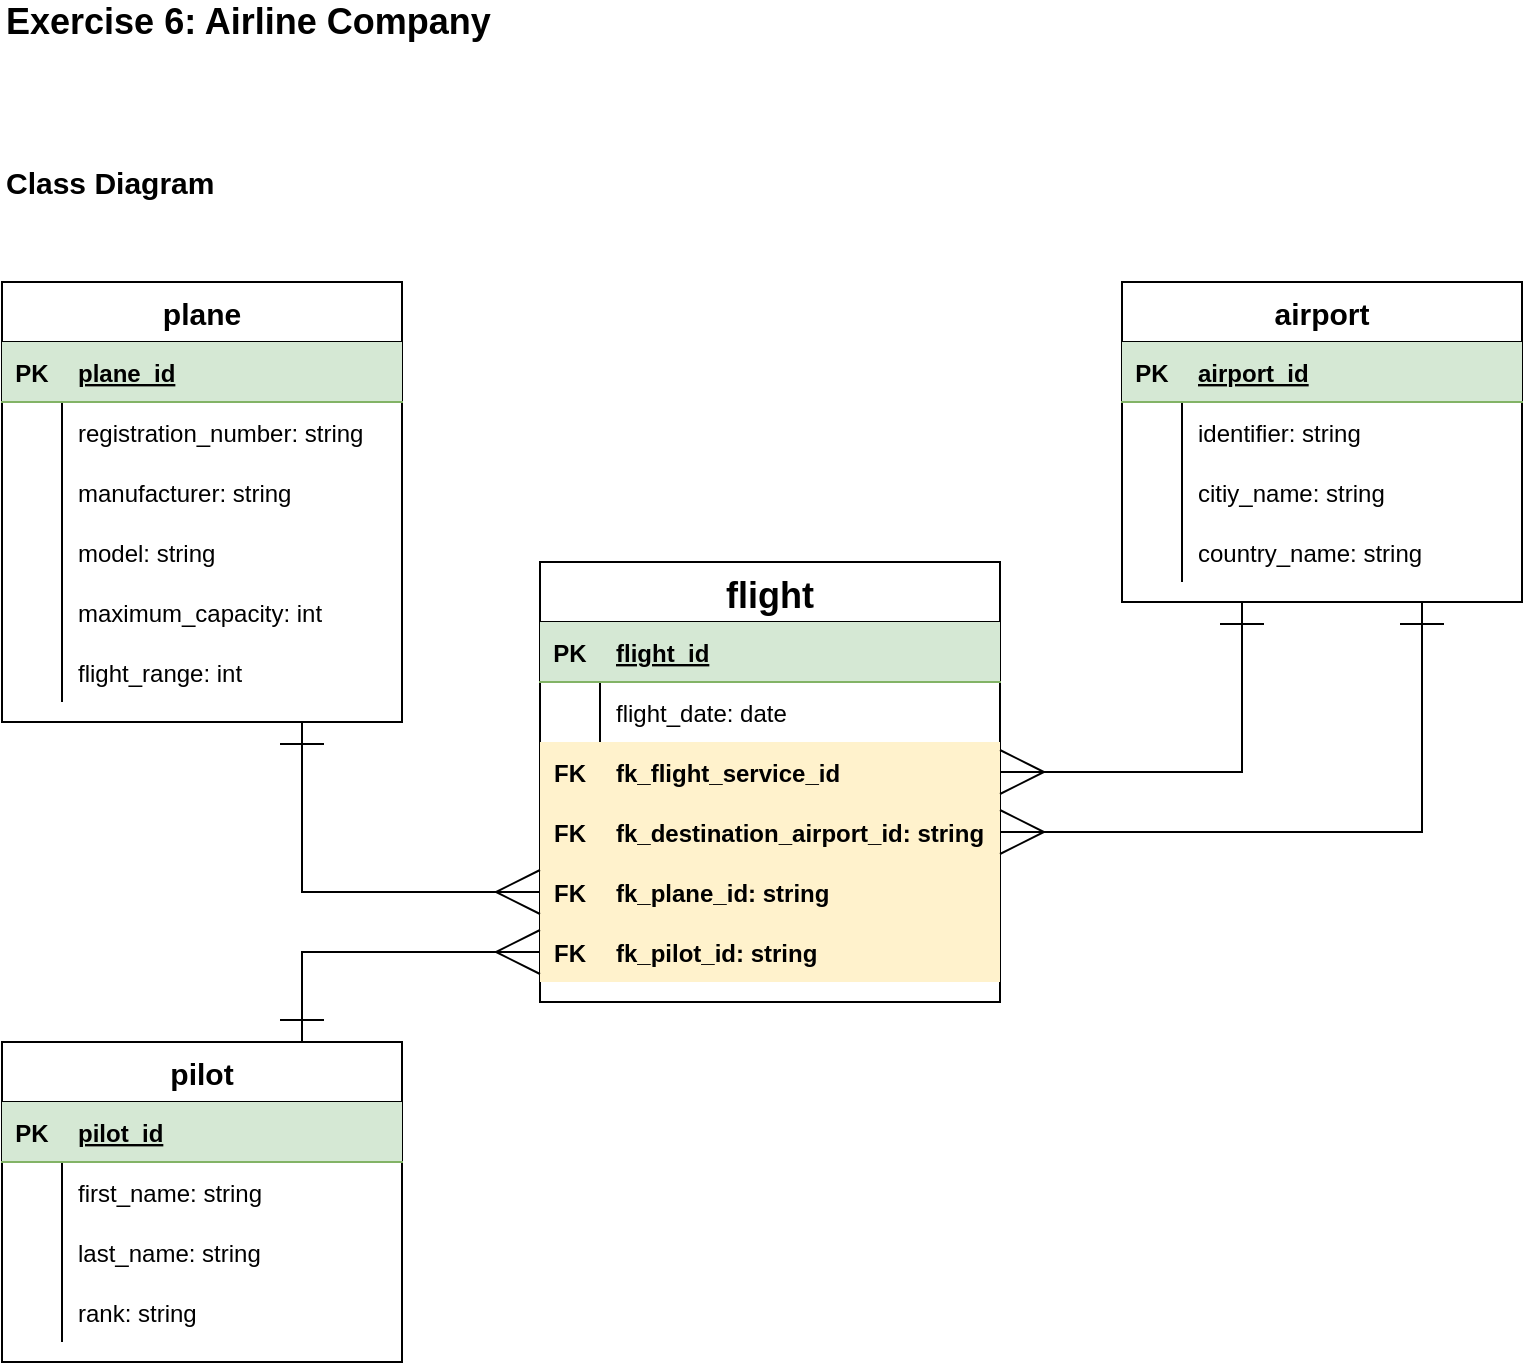 <mxfile version="13.8.9-1" type="github">
  <diagram id="jEI54FDsyi-h0m5cM9bC" name="Page-1">
    <mxGraphModel dx="612" dy="426" grid="1" gridSize="10" guides="1" tooltips="1" connect="1" arrows="1" fold="1" page="1" pageScale="1" pageWidth="827" pageHeight="1169" math="0" shadow="0">
      <root>
        <mxCell id="0" />
        <mxCell id="1" parent="0" />
        <mxCell id="U9TCxv6QCCmvPE0OXd2a-1" value="Exercise 6: Airline Company" style="text;html=1;strokeColor=none;fillColor=none;align=left;verticalAlign=middle;whiteSpace=wrap;rounded=0;fontSize=18;fontStyle=1" parent="1" vertex="1">
          <mxGeometry x="40" y="40" width="270" height="20" as="geometry" />
        </mxCell>
        <mxCell id="U9TCxv6QCCmvPE0OXd2a-25" value="flight" style="shape=table;startSize=30;container=1;collapsible=1;childLayout=tableLayout;fixedRows=1;rowLines=0;fontStyle=1;align=center;resizeLast=1;fontSize=18;" parent="1" vertex="1">
          <mxGeometry x="309" y="320" width="230" height="220" as="geometry" />
        </mxCell>
        <mxCell id="U9TCxv6QCCmvPE0OXd2a-26" value="" style="shape=partialRectangle;collapsible=0;dropTarget=0;pointerEvents=0;fillColor=#d5e8d4;top=0;left=0;bottom=1;right=0;points=[[0,0.5],[1,0.5]];portConstraint=eastwest;strokeColor=#82b366;" parent="U9TCxv6QCCmvPE0OXd2a-25" vertex="1">
          <mxGeometry y="30" width="230" height="30" as="geometry" />
        </mxCell>
        <mxCell id="U9TCxv6QCCmvPE0OXd2a-27" value="PK" style="shape=partialRectangle;connectable=0;fillColor=none;top=0;left=0;bottom=0;right=0;fontStyle=1;overflow=hidden;" parent="U9TCxv6QCCmvPE0OXd2a-26" vertex="1">
          <mxGeometry width="30" height="30" as="geometry" />
        </mxCell>
        <mxCell id="U9TCxv6QCCmvPE0OXd2a-28" value="flight_id" style="shape=partialRectangle;connectable=0;fillColor=none;top=0;left=0;bottom=0;right=0;align=left;spacingLeft=6;fontStyle=5;overflow=hidden;" parent="U9TCxv6QCCmvPE0OXd2a-26" vertex="1">
          <mxGeometry x="30" width="200" height="30" as="geometry" />
        </mxCell>
        <mxCell id="U9TCxv6QCCmvPE0OXd2a-29" value="" style="shape=partialRectangle;collapsible=0;dropTarget=0;pointerEvents=0;fillColor=none;top=0;left=0;bottom=0;right=0;points=[[0,0.5],[1,0.5]];portConstraint=eastwest;" parent="U9TCxv6QCCmvPE0OXd2a-25" vertex="1">
          <mxGeometry y="60" width="230" height="30" as="geometry" />
        </mxCell>
        <mxCell id="U9TCxv6QCCmvPE0OXd2a-30" value="" style="shape=partialRectangle;connectable=0;fillColor=none;top=0;left=0;bottom=0;right=0;editable=1;overflow=hidden;fontStyle=0" parent="U9TCxv6QCCmvPE0OXd2a-29" vertex="1">
          <mxGeometry width="30" height="30" as="geometry" />
        </mxCell>
        <mxCell id="U9TCxv6QCCmvPE0OXd2a-31" value="flight_date: date" style="shape=partialRectangle;connectable=0;fillColor=none;top=0;left=0;bottom=0;right=0;align=left;spacingLeft=6;overflow=hidden;fontStyle=0" parent="U9TCxv6QCCmvPE0OXd2a-29" vertex="1">
          <mxGeometry x="30" width="200" height="30" as="geometry" />
        </mxCell>
        <mxCell id="U9TCxv6QCCmvPE0OXd2a-32" value="" style="shape=partialRectangle;collapsible=0;dropTarget=0;pointerEvents=0;fillColor=#fff2cc;top=0;left=0;bottom=0;right=0;points=[[0,0.5],[1,0.5]];portConstraint=eastwest;strokeColor=#d6b656;" parent="U9TCxv6QCCmvPE0OXd2a-25" vertex="1">
          <mxGeometry y="90" width="230" height="30" as="geometry" />
        </mxCell>
        <mxCell id="U9TCxv6QCCmvPE0OXd2a-33" value="FK" style="shape=partialRectangle;connectable=0;fillColor=none;top=0;left=0;bottom=0;right=0;editable=1;overflow=hidden;fontStyle=1" parent="U9TCxv6QCCmvPE0OXd2a-32" vertex="1">
          <mxGeometry width="30" height="30" as="geometry" />
        </mxCell>
        <mxCell id="U9TCxv6QCCmvPE0OXd2a-34" value="fk_flight_service_id" style="shape=partialRectangle;connectable=0;fillColor=none;top=0;left=0;bottom=0;right=0;align=left;spacingLeft=6;overflow=hidden;fontStyle=1" parent="U9TCxv6QCCmvPE0OXd2a-32" vertex="1">
          <mxGeometry x="30" width="200" height="30" as="geometry" />
        </mxCell>
        <mxCell id="U9TCxv6QCCmvPE0OXd2a-91" value="" style="shape=partialRectangle;collapsible=0;dropTarget=0;pointerEvents=0;fillColor=#fff2cc;top=0;left=0;bottom=0;right=0;points=[[0,0.5],[1,0.5]];portConstraint=eastwest;strokeColor=#d6b656;" parent="U9TCxv6QCCmvPE0OXd2a-25" vertex="1">
          <mxGeometry y="120" width="230" height="30" as="geometry" />
        </mxCell>
        <mxCell id="U9TCxv6QCCmvPE0OXd2a-92" value="FK" style="shape=partialRectangle;connectable=0;fillColor=none;top=0;left=0;bottom=0;right=0;editable=1;overflow=hidden;fontStyle=1" parent="U9TCxv6QCCmvPE0OXd2a-91" vertex="1">
          <mxGeometry width="30" height="30" as="geometry" />
        </mxCell>
        <mxCell id="U9TCxv6QCCmvPE0OXd2a-93" value="fk_destination_airport_id: string" style="shape=partialRectangle;connectable=0;fillColor=none;top=0;left=0;bottom=0;right=0;align=left;spacingLeft=6;overflow=hidden;fontStyle=1" parent="U9TCxv6QCCmvPE0OXd2a-91" vertex="1">
          <mxGeometry x="30" width="200" height="30" as="geometry" />
        </mxCell>
        <mxCell id="U9TCxv6QCCmvPE0OXd2a-94" value="" style="shape=partialRectangle;collapsible=0;dropTarget=0;pointerEvents=0;fillColor=#fff2cc;top=0;left=0;bottom=0;right=0;points=[[0,0.5],[1,0.5]];portConstraint=eastwest;strokeColor=#d6b656;" parent="U9TCxv6QCCmvPE0OXd2a-25" vertex="1">
          <mxGeometry y="150" width="230" height="30" as="geometry" />
        </mxCell>
        <mxCell id="U9TCxv6QCCmvPE0OXd2a-95" value="FK" style="shape=partialRectangle;connectable=0;fillColor=none;top=0;left=0;bottom=0;right=0;editable=1;overflow=hidden;fontStyle=1" parent="U9TCxv6QCCmvPE0OXd2a-94" vertex="1">
          <mxGeometry width="30" height="30" as="geometry" />
        </mxCell>
        <mxCell id="U9TCxv6QCCmvPE0OXd2a-96" value="fk_plane_id: string" style="shape=partialRectangle;connectable=0;fillColor=none;top=0;left=0;bottom=0;right=0;align=left;spacingLeft=6;overflow=hidden;fontStyle=1" parent="U9TCxv6QCCmvPE0OXd2a-94" vertex="1">
          <mxGeometry x="30" width="200" height="30" as="geometry" />
        </mxCell>
        <mxCell id="U9TCxv6QCCmvPE0OXd2a-113" value="" style="shape=partialRectangle;collapsible=0;dropTarget=0;pointerEvents=0;fillColor=#fff2cc;top=0;left=0;bottom=0;right=0;points=[[0,0.5],[1,0.5]];portConstraint=eastwest;strokeColor=#d6b656;" parent="U9TCxv6QCCmvPE0OXd2a-25" vertex="1">
          <mxGeometry y="180" width="230" height="30" as="geometry" />
        </mxCell>
        <mxCell id="U9TCxv6QCCmvPE0OXd2a-114" value="FK" style="shape=partialRectangle;connectable=0;fillColor=none;top=0;left=0;bottom=0;right=0;editable=1;overflow=hidden;fontStyle=1" parent="U9TCxv6QCCmvPE0OXd2a-113" vertex="1">
          <mxGeometry width="30" height="30" as="geometry" />
        </mxCell>
        <mxCell id="U9TCxv6QCCmvPE0OXd2a-115" value="fk_pilot_id: string" style="shape=partialRectangle;connectable=0;fillColor=none;top=0;left=0;bottom=0;right=0;align=left;spacingLeft=6;overflow=hidden;fontStyle=1" parent="U9TCxv6QCCmvPE0OXd2a-113" vertex="1">
          <mxGeometry x="30" width="200" height="30" as="geometry" />
        </mxCell>
        <mxCell id="U9TCxv6QCCmvPE0OXd2a-38" value="Class Diagram" style="text;html=1;strokeColor=none;fillColor=none;align=left;verticalAlign=middle;whiteSpace=wrap;rounded=0;fontSize=15;fontStyle=1" parent="1" vertex="1">
          <mxGeometry x="40" y="120" width="130" height="20" as="geometry" />
        </mxCell>
        <mxCell id="U9TCxv6QCCmvPE0OXd2a-97" style="edgeStyle=orthogonalEdgeStyle;rounded=0;orthogonalLoop=1;jettySize=auto;html=1;entryX=0;entryY=0.5;entryDx=0;entryDy=0;fontSize=15;endArrow=ERmany;endFill=0;startArrow=ERone;startFill=0;endSize=20;startSize=20;" parent="1" source="U9TCxv6QCCmvPE0OXd2a-52" target="U9TCxv6QCCmvPE0OXd2a-94" edge="1">
          <mxGeometry relative="1" as="geometry">
            <Array as="points">
              <mxPoint x="190" y="485" />
            </Array>
          </mxGeometry>
        </mxCell>
        <mxCell id="U9TCxv6QCCmvPE0OXd2a-52" value="plane" style="shape=table;startSize=30;container=1;collapsible=1;childLayout=tableLayout;fixedRows=1;rowLines=0;fontStyle=1;align=center;resizeLast=1;fontSize=15;" parent="1" vertex="1">
          <mxGeometry x="40" y="180" width="200" height="220" as="geometry" />
        </mxCell>
        <mxCell id="U9TCxv6QCCmvPE0OXd2a-53" value="" style="shape=partialRectangle;collapsible=0;dropTarget=0;pointerEvents=0;fillColor=#d5e8d4;top=0;left=0;bottom=1;right=0;points=[[0,0.5],[1,0.5]];portConstraint=eastwest;strokeColor=#82b366;" parent="U9TCxv6QCCmvPE0OXd2a-52" vertex="1">
          <mxGeometry y="30" width="200" height="30" as="geometry" />
        </mxCell>
        <mxCell id="U9TCxv6QCCmvPE0OXd2a-54" value="PK" style="shape=partialRectangle;connectable=0;fillColor=none;top=0;left=0;bottom=0;right=0;fontStyle=1;overflow=hidden;" parent="U9TCxv6QCCmvPE0OXd2a-53" vertex="1">
          <mxGeometry width="30" height="30" as="geometry" />
        </mxCell>
        <mxCell id="U9TCxv6QCCmvPE0OXd2a-55" value="plane_id" style="shape=partialRectangle;connectable=0;fillColor=none;top=0;left=0;bottom=0;right=0;align=left;spacingLeft=6;fontStyle=5;overflow=hidden;" parent="U9TCxv6QCCmvPE0OXd2a-53" vertex="1">
          <mxGeometry x="30" width="170" height="30" as="geometry" />
        </mxCell>
        <mxCell id="U9TCxv6QCCmvPE0OXd2a-56" value="" style="shape=partialRectangle;collapsible=0;dropTarget=0;pointerEvents=0;fillColor=none;top=0;left=0;bottom=0;right=0;points=[[0,0.5],[1,0.5]];portConstraint=eastwest;" parent="U9TCxv6QCCmvPE0OXd2a-52" vertex="1">
          <mxGeometry y="60" width="200" height="30" as="geometry" />
        </mxCell>
        <mxCell id="U9TCxv6QCCmvPE0OXd2a-57" value="" style="shape=partialRectangle;connectable=0;fillColor=none;top=0;left=0;bottom=0;right=0;editable=1;overflow=hidden;" parent="U9TCxv6QCCmvPE0OXd2a-56" vertex="1">
          <mxGeometry width="30" height="30" as="geometry" />
        </mxCell>
        <mxCell id="U9TCxv6QCCmvPE0OXd2a-58" value="registration_number: string" style="shape=partialRectangle;connectable=0;fillColor=none;top=0;left=0;bottom=0;right=0;align=left;spacingLeft=6;overflow=hidden;" parent="U9TCxv6QCCmvPE0OXd2a-56" vertex="1">
          <mxGeometry x="30" width="170" height="30" as="geometry" />
        </mxCell>
        <mxCell id="U9TCxv6QCCmvPE0OXd2a-59" value="" style="shape=partialRectangle;collapsible=0;dropTarget=0;pointerEvents=0;fillColor=none;top=0;left=0;bottom=0;right=0;points=[[0,0.5],[1,0.5]];portConstraint=eastwest;" parent="U9TCxv6QCCmvPE0OXd2a-52" vertex="1">
          <mxGeometry y="90" width="200" height="30" as="geometry" />
        </mxCell>
        <mxCell id="U9TCxv6QCCmvPE0OXd2a-60" value="" style="shape=partialRectangle;connectable=0;fillColor=none;top=0;left=0;bottom=0;right=0;editable=1;overflow=hidden;" parent="U9TCxv6QCCmvPE0OXd2a-59" vertex="1">
          <mxGeometry width="30" height="30" as="geometry" />
        </mxCell>
        <mxCell id="U9TCxv6QCCmvPE0OXd2a-61" value="manufacturer: string" style="shape=partialRectangle;connectable=0;fillColor=none;top=0;left=0;bottom=0;right=0;align=left;spacingLeft=6;overflow=hidden;" parent="U9TCxv6QCCmvPE0OXd2a-59" vertex="1">
          <mxGeometry x="30" width="170" height="30" as="geometry" />
        </mxCell>
        <mxCell id="U9TCxv6QCCmvPE0OXd2a-62" value="" style="shape=partialRectangle;collapsible=0;dropTarget=0;pointerEvents=0;fillColor=none;top=0;left=0;bottom=0;right=0;points=[[0,0.5],[1,0.5]];portConstraint=eastwest;" parent="U9TCxv6QCCmvPE0OXd2a-52" vertex="1">
          <mxGeometry y="120" width="200" height="30" as="geometry" />
        </mxCell>
        <mxCell id="U9TCxv6QCCmvPE0OXd2a-63" value="" style="shape=partialRectangle;connectable=0;fillColor=none;top=0;left=0;bottom=0;right=0;editable=1;overflow=hidden;" parent="U9TCxv6QCCmvPE0OXd2a-62" vertex="1">
          <mxGeometry width="30" height="30" as="geometry" />
        </mxCell>
        <mxCell id="U9TCxv6QCCmvPE0OXd2a-64" value="model: string" style="shape=partialRectangle;connectable=0;fillColor=none;top=0;left=0;bottom=0;right=0;align=left;spacingLeft=6;overflow=hidden;" parent="U9TCxv6QCCmvPE0OXd2a-62" vertex="1">
          <mxGeometry x="30" width="170" height="30" as="geometry" />
        </mxCell>
        <mxCell id="U9TCxv6QCCmvPE0OXd2a-69" value="" style="shape=partialRectangle;collapsible=0;dropTarget=0;pointerEvents=0;fillColor=none;top=0;left=0;bottom=0;right=0;points=[[0,0.5],[1,0.5]];portConstraint=eastwest;" parent="U9TCxv6QCCmvPE0OXd2a-52" vertex="1">
          <mxGeometry y="150" width="200" height="30" as="geometry" />
        </mxCell>
        <mxCell id="U9TCxv6QCCmvPE0OXd2a-70" value="" style="shape=partialRectangle;connectable=0;fillColor=none;top=0;left=0;bottom=0;right=0;editable=1;overflow=hidden;" parent="U9TCxv6QCCmvPE0OXd2a-69" vertex="1">
          <mxGeometry width="30" height="30" as="geometry" />
        </mxCell>
        <mxCell id="U9TCxv6QCCmvPE0OXd2a-71" value="maximum_capacity: int" style="shape=partialRectangle;connectable=0;fillColor=none;top=0;left=0;bottom=0;right=0;align=left;spacingLeft=6;overflow=hidden;" parent="U9TCxv6QCCmvPE0OXd2a-69" vertex="1">
          <mxGeometry x="30" width="170" height="30" as="geometry" />
        </mxCell>
        <mxCell id="U9TCxv6QCCmvPE0OXd2a-72" value="" style="shape=partialRectangle;collapsible=0;dropTarget=0;pointerEvents=0;fillColor=none;top=0;left=0;bottom=0;right=0;points=[[0,0.5],[1,0.5]];portConstraint=eastwest;" parent="U9TCxv6QCCmvPE0OXd2a-52" vertex="1">
          <mxGeometry y="180" width="200" height="30" as="geometry" />
        </mxCell>
        <mxCell id="U9TCxv6QCCmvPE0OXd2a-73" value="" style="shape=partialRectangle;connectable=0;fillColor=none;top=0;left=0;bottom=0;right=0;editable=1;overflow=hidden;" parent="U9TCxv6QCCmvPE0OXd2a-72" vertex="1">
          <mxGeometry width="30" height="30" as="geometry" />
        </mxCell>
        <mxCell id="U9TCxv6QCCmvPE0OXd2a-74" value="flight_range: int" style="shape=partialRectangle;connectable=0;fillColor=none;top=0;left=0;bottom=0;right=0;align=left;spacingLeft=6;overflow=hidden;" parent="U9TCxv6QCCmvPE0OXd2a-72" vertex="1">
          <mxGeometry x="30" width="170" height="30" as="geometry" />
        </mxCell>
        <mxCell id="U9TCxv6QCCmvPE0OXd2a-98" style="edgeStyle=orthogonalEdgeStyle;rounded=0;orthogonalLoop=1;jettySize=auto;html=1;entryX=1;entryY=0.5;entryDx=0;entryDy=0;startArrow=ERone;startFill=0;startSize=20;endArrow=ERmany;endFill=0;endSize=20;fontSize=15;" parent="1" source="U9TCxv6QCCmvPE0OXd2a-78" target="U9TCxv6QCCmvPE0OXd2a-32" edge="1">
          <mxGeometry relative="1" as="geometry">
            <Array as="points">
              <mxPoint x="660" y="425" />
            </Array>
          </mxGeometry>
        </mxCell>
        <mxCell id="U9TCxv6QCCmvPE0OXd2a-99" style="edgeStyle=orthogonalEdgeStyle;rounded=0;orthogonalLoop=1;jettySize=auto;html=1;exitX=0.75;exitY=1;exitDx=0;exitDy=0;entryX=1;entryY=0.5;entryDx=0;entryDy=0;startArrow=ERone;startFill=0;startSize=20;endArrow=ERmany;endFill=0;endSize=20;fontSize=15;" parent="1" source="U9TCxv6QCCmvPE0OXd2a-78" target="U9TCxv6QCCmvPE0OXd2a-91" edge="1">
          <mxGeometry relative="1" as="geometry" />
        </mxCell>
        <mxCell id="U9TCxv6QCCmvPE0OXd2a-78" value="airport" style="shape=table;startSize=30;container=1;collapsible=1;childLayout=tableLayout;fixedRows=1;rowLines=0;fontStyle=1;align=center;resizeLast=1;fontSize=15;" parent="1" vertex="1">
          <mxGeometry x="600" y="180" width="200" height="160" as="geometry" />
        </mxCell>
        <mxCell id="U9TCxv6QCCmvPE0OXd2a-79" value="" style="shape=partialRectangle;collapsible=0;dropTarget=0;pointerEvents=0;fillColor=#d5e8d4;top=0;left=0;bottom=1;right=0;points=[[0,0.5],[1,0.5]];portConstraint=eastwest;strokeColor=#82b366;" parent="U9TCxv6QCCmvPE0OXd2a-78" vertex="1">
          <mxGeometry y="30" width="200" height="30" as="geometry" />
        </mxCell>
        <mxCell id="U9TCxv6QCCmvPE0OXd2a-80" value="PK" style="shape=partialRectangle;connectable=0;fillColor=none;top=0;left=0;bottom=0;right=0;fontStyle=1;overflow=hidden;" parent="U9TCxv6QCCmvPE0OXd2a-79" vertex="1">
          <mxGeometry width="30" height="30" as="geometry" />
        </mxCell>
        <mxCell id="U9TCxv6QCCmvPE0OXd2a-81" value="airport_id" style="shape=partialRectangle;connectable=0;fillColor=none;top=0;left=0;bottom=0;right=0;align=left;spacingLeft=6;fontStyle=5;overflow=hidden;" parent="U9TCxv6QCCmvPE0OXd2a-79" vertex="1">
          <mxGeometry x="30" width="170" height="30" as="geometry" />
        </mxCell>
        <mxCell id="U9TCxv6QCCmvPE0OXd2a-82" value="" style="shape=partialRectangle;collapsible=0;dropTarget=0;pointerEvents=0;fillColor=none;top=0;left=0;bottom=0;right=0;points=[[0,0.5],[1,0.5]];portConstraint=eastwest;" parent="U9TCxv6QCCmvPE0OXd2a-78" vertex="1">
          <mxGeometry y="60" width="200" height="30" as="geometry" />
        </mxCell>
        <mxCell id="U9TCxv6QCCmvPE0OXd2a-83" value="" style="shape=partialRectangle;connectable=0;fillColor=none;top=0;left=0;bottom=0;right=0;editable=1;overflow=hidden;" parent="U9TCxv6QCCmvPE0OXd2a-82" vertex="1">
          <mxGeometry width="30" height="30" as="geometry" />
        </mxCell>
        <mxCell id="U9TCxv6QCCmvPE0OXd2a-84" value="identifier: string" style="shape=partialRectangle;connectable=0;fillColor=none;top=0;left=0;bottom=0;right=0;align=left;spacingLeft=6;overflow=hidden;" parent="U9TCxv6QCCmvPE0OXd2a-82" vertex="1">
          <mxGeometry x="30" width="170" height="30" as="geometry" />
        </mxCell>
        <mxCell id="U9TCxv6QCCmvPE0OXd2a-85" value="" style="shape=partialRectangle;collapsible=0;dropTarget=0;pointerEvents=0;fillColor=none;top=0;left=0;bottom=0;right=0;points=[[0,0.5],[1,0.5]];portConstraint=eastwest;" parent="U9TCxv6QCCmvPE0OXd2a-78" vertex="1">
          <mxGeometry y="90" width="200" height="30" as="geometry" />
        </mxCell>
        <mxCell id="U9TCxv6QCCmvPE0OXd2a-86" value="" style="shape=partialRectangle;connectable=0;fillColor=none;top=0;left=0;bottom=0;right=0;editable=1;overflow=hidden;" parent="U9TCxv6QCCmvPE0OXd2a-85" vertex="1">
          <mxGeometry width="30" height="30" as="geometry" />
        </mxCell>
        <mxCell id="U9TCxv6QCCmvPE0OXd2a-87" value="citiy_name: string" style="shape=partialRectangle;connectable=0;fillColor=none;top=0;left=0;bottom=0;right=0;align=left;spacingLeft=6;overflow=hidden;" parent="U9TCxv6QCCmvPE0OXd2a-85" vertex="1">
          <mxGeometry x="30" width="170" height="30" as="geometry" />
        </mxCell>
        <mxCell id="U9TCxv6QCCmvPE0OXd2a-88" value="" style="shape=partialRectangle;collapsible=0;dropTarget=0;pointerEvents=0;fillColor=none;top=0;left=0;bottom=0;right=0;points=[[0,0.5],[1,0.5]];portConstraint=eastwest;" parent="U9TCxv6QCCmvPE0OXd2a-78" vertex="1">
          <mxGeometry y="120" width="200" height="30" as="geometry" />
        </mxCell>
        <mxCell id="U9TCxv6QCCmvPE0OXd2a-89" value="" style="shape=partialRectangle;connectable=0;fillColor=none;top=0;left=0;bottom=0;right=0;editable=1;overflow=hidden;" parent="U9TCxv6QCCmvPE0OXd2a-88" vertex="1">
          <mxGeometry width="30" height="30" as="geometry" />
        </mxCell>
        <mxCell id="U9TCxv6QCCmvPE0OXd2a-90" value="country_name: string" style="shape=partialRectangle;connectable=0;fillColor=none;top=0;left=0;bottom=0;right=0;align=left;spacingLeft=6;overflow=hidden;" parent="U9TCxv6QCCmvPE0OXd2a-88" vertex="1">
          <mxGeometry x="30" width="170" height="30" as="geometry" />
        </mxCell>
        <mxCell id="U9TCxv6QCCmvPE0OXd2a-117" style="edgeStyle=orthogonalEdgeStyle;rounded=0;orthogonalLoop=1;jettySize=auto;html=1;entryX=0;entryY=0.5;entryDx=0;entryDy=0;startArrow=ERone;startFill=0;startSize=20;endArrow=ERmany;endFill=0;endSize=20;fontSize=15;" parent="1" source="U9TCxv6QCCmvPE0OXd2a-100" target="U9TCxv6QCCmvPE0OXd2a-113" edge="1">
          <mxGeometry relative="1" as="geometry">
            <Array as="points">
              <mxPoint x="190" y="515" />
            </Array>
          </mxGeometry>
        </mxCell>
        <mxCell id="U9TCxv6QCCmvPE0OXd2a-100" value="pilot" style="shape=table;startSize=30;container=1;collapsible=1;childLayout=tableLayout;fixedRows=1;rowLines=0;fontStyle=1;align=center;resizeLast=1;fontSize=15;" parent="1" vertex="1">
          <mxGeometry x="40" y="560" width="200" height="160" as="geometry" />
        </mxCell>
        <mxCell id="U9TCxv6QCCmvPE0OXd2a-101" value="" style="shape=partialRectangle;collapsible=0;dropTarget=0;pointerEvents=0;fillColor=#d5e8d4;top=0;left=0;bottom=1;right=0;points=[[0,0.5],[1,0.5]];portConstraint=eastwest;strokeColor=#82b366;" parent="U9TCxv6QCCmvPE0OXd2a-100" vertex="1">
          <mxGeometry y="30" width="200" height="30" as="geometry" />
        </mxCell>
        <mxCell id="U9TCxv6QCCmvPE0OXd2a-102" value="PK" style="shape=partialRectangle;connectable=0;fillColor=none;top=0;left=0;bottom=0;right=0;fontStyle=1;overflow=hidden;" parent="U9TCxv6QCCmvPE0OXd2a-101" vertex="1">
          <mxGeometry width="30" height="30" as="geometry" />
        </mxCell>
        <mxCell id="U9TCxv6QCCmvPE0OXd2a-103" value="pilot_id" style="shape=partialRectangle;connectable=0;fillColor=none;top=0;left=0;bottom=0;right=0;align=left;spacingLeft=6;fontStyle=5;overflow=hidden;" parent="U9TCxv6QCCmvPE0OXd2a-101" vertex="1">
          <mxGeometry x="30" width="170" height="30" as="geometry" />
        </mxCell>
        <mxCell id="U9TCxv6QCCmvPE0OXd2a-104" value="" style="shape=partialRectangle;collapsible=0;dropTarget=0;pointerEvents=0;fillColor=none;top=0;left=0;bottom=0;right=0;points=[[0,0.5],[1,0.5]];portConstraint=eastwest;" parent="U9TCxv6QCCmvPE0OXd2a-100" vertex="1">
          <mxGeometry y="60" width="200" height="30" as="geometry" />
        </mxCell>
        <mxCell id="U9TCxv6QCCmvPE0OXd2a-105" value="" style="shape=partialRectangle;connectable=0;fillColor=none;top=0;left=0;bottom=0;right=0;editable=1;overflow=hidden;" parent="U9TCxv6QCCmvPE0OXd2a-104" vertex="1">
          <mxGeometry width="30" height="30" as="geometry" />
        </mxCell>
        <mxCell id="U9TCxv6QCCmvPE0OXd2a-106" value="first_name: string" style="shape=partialRectangle;connectable=0;fillColor=none;top=0;left=0;bottom=0;right=0;align=left;spacingLeft=6;overflow=hidden;" parent="U9TCxv6QCCmvPE0OXd2a-104" vertex="1">
          <mxGeometry x="30" width="170" height="30" as="geometry" />
        </mxCell>
        <mxCell id="U9TCxv6QCCmvPE0OXd2a-107" value="" style="shape=partialRectangle;collapsible=0;dropTarget=0;pointerEvents=0;fillColor=none;top=0;left=0;bottom=0;right=0;points=[[0,0.5],[1,0.5]];portConstraint=eastwest;" parent="U9TCxv6QCCmvPE0OXd2a-100" vertex="1">
          <mxGeometry y="90" width="200" height="30" as="geometry" />
        </mxCell>
        <mxCell id="U9TCxv6QCCmvPE0OXd2a-108" value="" style="shape=partialRectangle;connectable=0;fillColor=none;top=0;left=0;bottom=0;right=0;editable=1;overflow=hidden;" parent="U9TCxv6QCCmvPE0OXd2a-107" vertex="1">
          <mxGeometry width="30" height="30" as="geometry" />
        </mxCell>
        <mxCell id="U9TCxv6QCCmvPE0OXd2a-109" value="last_name: string" style="shape=partialRectangle;connectable=0;fillColor=none;top=0;left=0;bottom=0;right=0;align=left;spacingLeft=6;overflow=hidden;" parent="U9TCxv6QCCmvPE0OXd2a-107" vertex="1">
          <mxGeometry x="30" width="170" height="30" as="geometry" />
        </mxCell>
        <mxCell id="U9TCxv6QCCmvPE0OXd2a-110" value="" style="shape=partialRectangle;collapsible=0;dropTarget=0;pointerEvents=0;fillColor=none;top=0;left=0;bottom=0;right=0;points=[[0,0.5],[1,0.5]];portConstraint=eastwest;" parent="U9TCxv6QCCmvPE0OXd2a-100" vertex="1">
          <mxGeometry y="120" width="200" height="30" as="geometry" />
        </mxCell>
        <mxCell id="U9TCxv6QCCmvPE0OXd2a-111" value="" style="shape=partialRectangle;connectable=0;fillColor=none;top=0;left=0;bottom=0;right=0;editable=1;overflow=hidden;" parent="U9TCxv6QCCmvPE0OXd2a-110" vertex="1">
          <mxGeometry width="30" height="30" as="geometry" />
        </mxCell>
        <mxCell id="U9TCxv6QCCmvPE0OXd2a-112" value="rank: string" style="shape=partialRectangle;connectable=0;fillColor=none;top=0;left=0;bottom=0;right=0;align=left;spacingLeft=6;overflow=hidden;" parent="U9TCxv6QCCmvPE0OXd2a-110" vertex="1">
          <mxGeometry x="30" width="170" height="30" as="geometry" />
        </mxCell>
      </root>
    </mxGraphModel>
  </diagram>
</mxfile>
